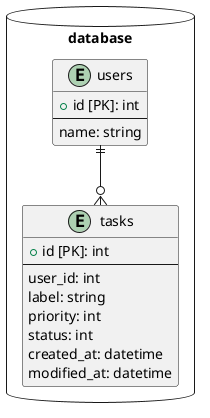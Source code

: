 @startuml

package "database" as ext <<Database>> {
    entity users {
        + id [PK]: int
        ---
        name: string
    }
    entity tasks {
        + id [PK]: int
        ---
        user_id: int
        label: string
        priority: int
        status: int
        created_at: datetime
        modified_at: datetime
    }

    users ||-d-o{ tasks
}